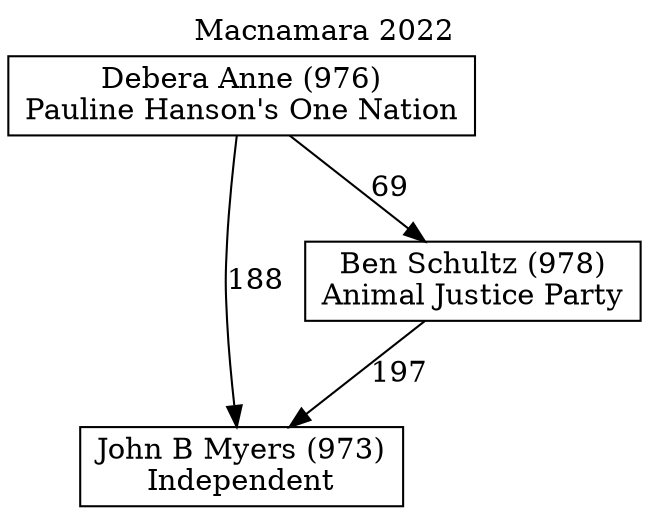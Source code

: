 // House preference flow
digraph "John B Myers (973)_Macnamara_2022" {
	graph [label="Macnamara 2022" labelloc=t mclimit=10]
	node [shape=box]
	"John B Myers (973)" [label="John B Myers (973)
Independent"]
	"Debera Anne (976)" [label="Debera Anne (976)
Pauline Hanson's One Nation"]
	"Ben Schultz (978)" [label="Ben Schultz (978)
Animal Justice Party"]
	"Debera Anne (976)" -> "Ben Schultz (978)" [label=69]
	"Ben Schultz (978)" -> "John B Myers (973)" [label=197]
	"Debera Anne (976)" -> "John B Myers (973)" [label=188]
}
